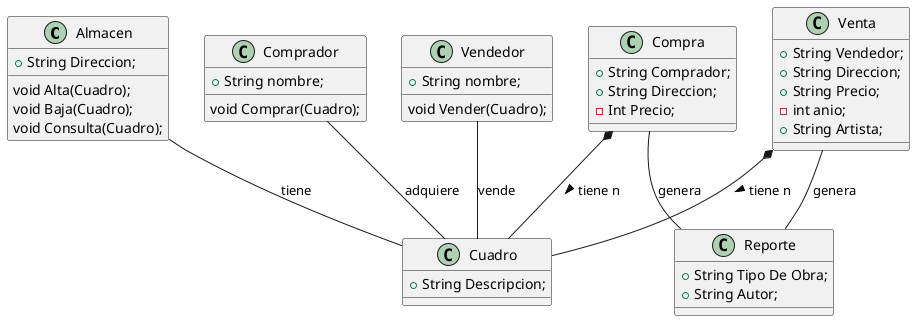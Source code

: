 @startuml
  Class Almacen{
    +String Direccion;
    void Alta(Cuadro);
    void Baja(Cuadro);
    void Consulta(Cuadro);
  }

  Class Comprador{
    +String nombre;
    void Comprar(Cuadro);
  }

  Class Vendedor{
    +String nombre;
    void Vender(Cuadro);
  }

  Class Cuadro{
    +String Descripcion;

  }

  Class Compra{
    +String Comprador;
    +String Direccion;
    -Int Precio;
  }

  Class Venta{
    +String Vendedor;
    +String Direccion;
    +String Precio;
    -int anio;
    +String Artista;
  }

  Class Reporte{
    +String Tipo De Obra;
    +String Autor;
  }

  Comprador -- Cuadro : adquiere
  Vendedor -- Cuadro : vende
  Almacen -- Cuadro : tiene
  Compra -- Reporte : genera
  Venta -- Reporte : genera
  Compra *-- Cuadro : tiene n >
  Venta *-- Cuadro : tiene n >
@enduml

